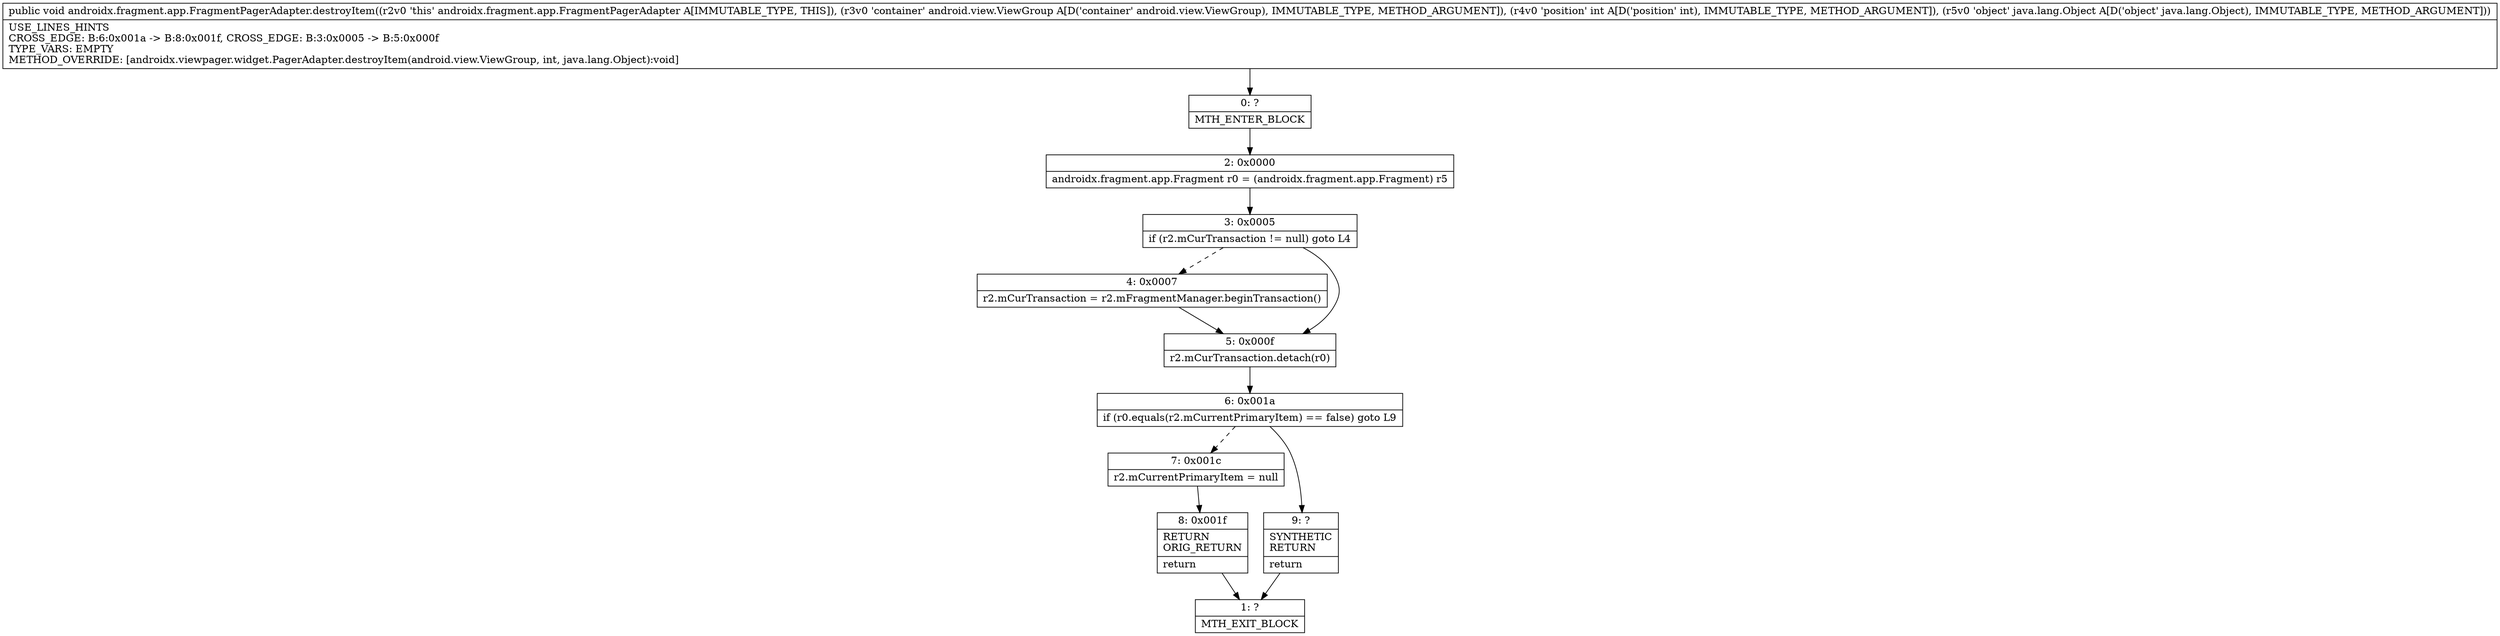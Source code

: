 digraph "CFG forandroidx.fragment.app.FragmentPagerAdapter.destroyItem(Landroid\/view\/ViewGroup;ILjava\/lang\/Object;)V" {
Node_0 [shape=record,label="{0\:\ ?|MTH_ENTER_BLOCK\l}"];
Node_2 [shape=record,label="{2\:\ 0x0000|androidx.fragment.app.Fragment r0 = (androidx.fragment.app.Fragment) r5\l}"];
Node_3 [shape=record,label="{3\:\ 0x0005|if (r2.mCurTransaction != null) goto L4\l}"];
Node_4 [shape=record,label="{4\:\ 0x0007|r2.mCurTransaction = r2.mFragmentManager.beginTransaction()\l}"];
Node_5 [shape=record,label="{5\:\ 0x000f|r2.mCurTransaction.detach(r0)\l}"];
Node_6 [shape=record,label="{6\:\ 0x001a|if (r0.equals(r2.mCurrentPrimaryItem) == false) goto L9\l}"];
Node_7 [shape=record,label="{7\:\ 0x001c|r2.mCurrentPrimaryItem = null\l}"];
Node_8 [shape=record,label="{8\:\ 0x001f|RETURN\lORIG_RETURN\l|return\l}"];
Node_1 [shape=record,label="{1\:\ ?|MTH_EXIT_BLOCK\l}"];
Node_9 [shape=record,label="{9\:\ ?|SYNTHETIC\lRETURN\l|return\l}"];
MethodNode[shape=record,label="{public void androidx.fragment.app.FragmentPagerAdapter.destroyItem((r2v0 'this' androidx.fragment.app.FragmentPagerAdapter A[IMMUTABLE_TYPE, THIS]), (r3v0 'container' android.view.ViewGroup A[D('container' android.view.ViewGroup), IMMUTABLE_TYPE, METHOD_ARGUMENT]), (r4v0 'position' int A[D('position' int), IMMUTABLE_TYPE, METHOD_ARGUMENT]), (r5v0 'object' java.lang.Object A[D('object' java.lang.Object), IMMUTABLE_TYPE, METHOD_ARGUMENT]))  | USE_LINES_HINTS\lCROSS_EDGE: B:6:0x001a \-\> B:8:0x001f, CROSS_EDGE: B:3:0x0005 \-\> B:5:0x000f\lTYPE_VARS: EMPTY\lMETHOD_OVERRIDE: [androidx.viewpager.widget.PagerAdapter.destroyItem(android.view.ViewGroup, int, java.lang.Object):void]\l}"];
MethodNode -> Node_0;Node_0 -> Node_2;
Node_2 -> Node_3;
Node_3 -> Node_4[style=dashed];
Node_3 -> Node_5;
Node_4 -> Node_5;
Node_5 -> Node_6;
Node_6 -> Node_7[style=dashed];
Node_6 -> Node_9;
Node_7 -> Node_8;
Node_8 -> Node_1;
Node_9 -> Node_1;
}

